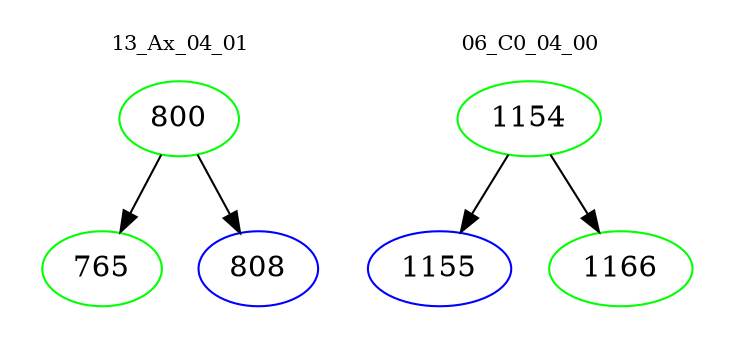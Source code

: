digraph{
subgraph cluster_0 {
color = white
label = "13_Ax_04_01";
fontsize=10;
T0_800 [label="800", color="green"]
T0_800 -> T0_765 [color="black"]
T0_765 [label="765", color="green"]
T0_800 -> T0_808 [color="black"]
T0_808 [label="808", color="blue"]
}
subgraph cluster_1 {
color = white
label = "06_C0_04_00";
fontsize=10;
T1_1154 [label="1154", color="green"]
T1_1154 -> T1_1155 [color="black"]
T1_1155 [label="1155", color="blue"]
T1_1154 -> T1_1166 [color="black"]
T1_1166 [label="1166", color="green"]
}
}

